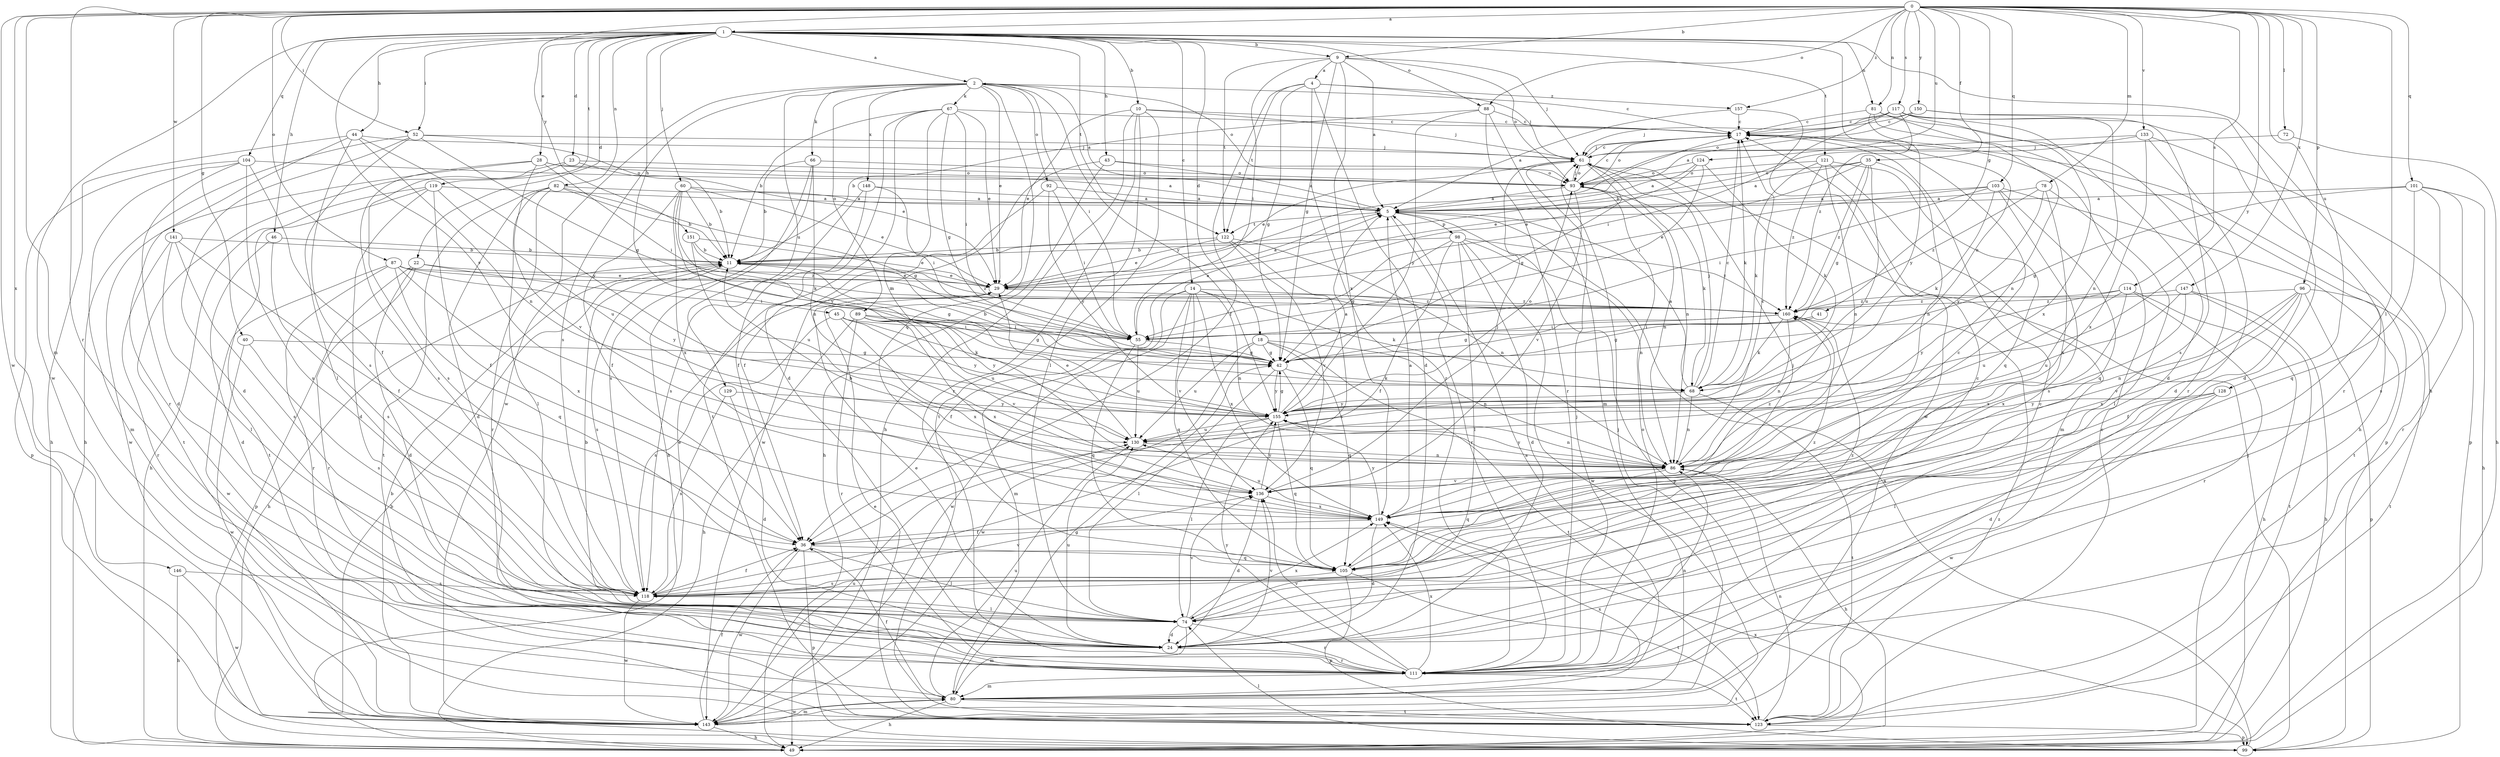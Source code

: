 strict digraph  {
0;
1;
2;
4;
5;
9;
10;
11;
14;
17;
18;
22;
23;
24;
28;
29;
35;
36;
40;
41;
42;
43;
44;
45;
46;
49;
52;
55;
60;
61;
66;
67;
68;
72;
74;
78;
80;
81;
82;
86;
87;
88;
89;
92;
93;
96;
98;
99;
101;
103;
104;
105;
111;
114;
117;
118;
119;
121;
122;
123;
124;
128;
129;
130;
133;
136;
141;
143;
146;
147;
148;
149;
150;
151;
155;
157;
160;
0 -> 1  [label=a];
0 -> 9  [label=b];
0 -> 35  [label=f];
0 -> 40  [label=g];
0 -> 41  [label=g];
0 -> 52  [label=i];
0 -> 72  [label=l];
0 -> 74  [label=l];
0 -> 78  [label=m];
0 -> 80  [label=m];
0 -> 81  [label=n];
0 -> 87  [label=o];
0 -> 88  [label=o];
0 -> 96  [label=p];
0 -> 101  [label=q];
0 -> 103  [label=q];
0 -> 111  [label=r];
0 -> 114  [label=s];
0 -> 117  [label=s];
0 -> 124  [label=u];
0 -> 128  [label=u];
0 -> 133  [label=v];
0 -> 141  [label=w];
0 -> 143  [label=w];
0 -> 146  [label=x];
0 -> 147  [label=x];
0 -> 150  [label=y];
0 -> 151  [label=y];
0 -> 155  [label=y];
0 -> 157  [label=z];
1 -> 2  [label=a];
1 -> 9  [label=b];
1 -> 10  [label=b];
1 -> 14  [label=c];
1 -> 18  [label=d];
1 -> 22  [label=d];
1 -> 23  [label=d];
1 -> 28  [label=e];
1 -> 43  [label=h];
1 -> 44  [label=h];
1 -> 45  [label=h];
1 -> 46  [label=h];
1 -> 49  [label=h];
1 -> 52  [label=i];
1 -> 60  [label=j];
1 -> 81  [label=n];
1 -> 82  [label=n];
1 -> 86  [label=n];
1 -> 88  [label=o];
1 -> 104  [label=q];
1 -> 119  [label=t];
1 -> 121  [label=t];
1 -> 122  [label=t];
1 -> 136  [label=v];
1 -> 143  [label=w];
2 -> 17  [label=c];
2 -> 29  [label=e];
2 -> 55  [label=i];
2 -> 66  [label=k];
2 -> 67  [label=k];
2 -> 89  [label=o];
2 -> 92  [label=o];
2 -> 93  [label=o];
2 -> 105  [label=q];
2 -> 118  [label=s];
2 -> 129  [label=u];
2 -> 143  [label=w];
2 -> 148  [label=x];
2 -> 155  [label=y];
4 -> 24  [label=d];
4 -> 36  [label=f];
4 -> 42  [label=g];
4 -> 61  [label=j];
4 -> 111  [label=r];
4 -> 122  [label=t];
4 -> 157  [label=z];
5 -> 2  [label=a];
5 -> 98  [label=p];
5 -> 99  [label=p];
5 -> 111  [label=r];
5 -> 122  [label=t];
9 -> 4  [label=a];
9 -> 5  [label=a];
9 -> 42  [label=g];
9 -> 55  [label=i];
9 -> 61  [label=j];
9 -> 93  [label=o];
9 -> 122  [label=t];
9 -> 149  [label=x];
10 -> 17  [label=c];
10 -> 29  [label=e];
10 -> 49  [label=h];
10 -> 61  [label=j];
10 -> 74  [label=l];
10 -> 111  [label=r];
10 -> 123  [label=t];
11 -> 29  [label=e];
11 -> 42  [label=g];
11 -> 49  [label=h];
11 -> 118  [label=s];
11 -> 160  [label=z];
14 -> 36  [label=f];
14 -> 68  [label=k];
14 -> 80  [label=m];
14 -> 86  [label=n];
14 -> 105  [label=q];
14 -> 136  [label=v];
14 -> 143  [label=w];
14 -> 149  [label=x];
14 -> 160  [label=z];
17 -> 61  [label=j];
17 -> 68  [label=k];
17 -> 93  [label=o];
17 -> 99  [label=p];
18 -> 42  [label=g];
18 -> 86  [label=n];
18 -> 105  [label=q];
18 -> 123  [label=t];
18 -> 130  [label=u];
18 -> 143  [label=w];
22 -> 24  [label=d];
22 -> 29  [label=e];
22 -> 55  [label=i];
22 -> 99  [label=p];
22 -> 111  [label=r];
23 -> 11  [label=b];
23 -> 93  [label=o];
23 -> 118  [label=s];
23 -> 123  [label=t];
24 -> 29  [label=e];
24 -> 111  [label=r];
24 -> 130  [label=u];
24 -> 136  [label=v];
28 -> 5  [label=a];
28 -> 55  [label=i];
28 -> 93  [label=o];
28 -> 118  [label=s];
28 -> 136  [label=v];
28 -> 143  [label=w];
29 -> 5  [label=a];
29 -> 17  [label=c];
29 -> 160  [label=z];
35 -> 5  [label=a];
35 -> 29  [label=e];
35 -> 42  [label=g];
35 -> 86  [label=n];
35 -> 93  [label=o];
35 -> 130  [label=u];
35 -> 160  [label=z];
36 -> 74  [label=l];
36 -> 99  [label=p];
36 -> 105  [label=q];
36 -> 143  [label=w];
40 -> 42  [label=g];
40 -> 118  [label=s];
40 -> 143  [label=w];
41 -> 42  [label=g];
41 -> 55  [label=i];
42 -> 11  [label=b];
42 -> 68  [label=k];
42 -> 74  [label=l];
42 -> 105  [label=q];
42 -> 155  [label=y];
43 -> 5  [label=a];
43 -> 49  [label=h];
43 -> 93  [label=o];
43 -> 143  [label=w];
44 -> 49  [label=h];
44 -> 61  [label=j];
44 -> 86  [label=n];
44 -> 111  [label=r];
44 -> 118  [label=s];
44 -> 155  [label=y];
45 -> 55  [label=i];
45 -> 68  [label=k];
45 -> 118  [label=s];
45 -> 149  [label=x];
45 -> 155  [label=y];
46 -> 11  [label=b];
46 -> 24  [label=d];
46 -> 118  [label=s];
49 -> 149  [label=x];
52 -> 24  [label=d];
52 -> 29  [label=e];
52 -> 42  [label=g];
52 -> 49  [label=h];
52 -> 61  [label=j];
52 -> 74  [label=l];
55 -> 5  [label=a];
55 -> 42  [label=g];
55 -> 105  [label=q];
55 -> 130  [label=u];
60 -> 5  [label=a];
60 -> 11  [label=b];
60 -> 29  [label=e];
60 -> 36  [label=f];
60 -> 68  [label=k];
60 -> 149  [label=x];
60 -> 155  [label=y];
61 -> 17  [label=c];
61 -> 29  [label=e];
61 -> 42  [label=g];
61 -> 86  [label=n];
61 -> 93  [label=o];
66 -> 11  [label=b];
66 -> 49  [label=h];
66 -> 86  [label=n];
66 -> 93  [label=o];
66 -> 118  [label=s];
67 -> 11  [label=b];
67 -> 17  [label=c];
67 -> 24  [label=d];
67 -> 29  [label=e];
67 -> 42  [label=g];
67 -> 55  [label=i];
67 -> 86  [label=n];
67 -> 123  [label=t];
68 -> 5  [label=a];
68 -> 17  [label=c];
68 -> 61  [label=j];
68 -> 86  [label=n];
68 -> 123  [label=t];
68 -> 155  [label=y];
72 -> 49  [label=h];
72 -> 61  [label=j];
74 -> 11  [label=b];
74 -> 17  [label=c];
74 -> 24  [label=d];
74 -> 80  [label=m];
74 -> 111  [label=r];
74 -> 136  [label=v];
74 -> 149  [label=x];
78 -> 5  [label=a];
78 -> 74  [label=l];
78 -> 149  [label=x];
78 -> 155  [label=y];
78 -> 160  [label=z];
80 -> 5  [label=a];
80 -> 36  [label=f];
80 -> 42  [label=g];
80 -> 49  [label=h];
80 -> 61  [label=j];
80 -> 123  [label=t];
80 -> 130  [label=u];
80 -> 143  [label=w];
80 -> 149  [label=x];
81 -> 17  [label=c];
81 -> 49  [label=h];
81 -> 86  [label=n];
81 -> 111  [label=r];
81 -> 155  [label=y];
82 -> 5  [label=a];
82 -> 11  [label=b];
82 -> 24  [label=d];
82 -> 42  [label=g];
82 -> 74  [label=l];
82 -> 111  [label=r];
82 -> 123  [label=t];
86 -> 17  [label=c];
86 -> 49  [label=h];
86 -> 105  [label=q];
86 -> 136  [label=v];
86 -> 155  [label=y];
87 -> 29  [label=e];
87 -> 105  [label=q];
87 -> 111  [label=r];
87 -> 143  [label=w];
87 -> 149  [label=x];
87 -> 155  [label=y];
87 -> 160  [label=z];
88 -> 11  [label=b];
88 -> 17  [label=c];
88 -> 80  [label=m];
88 -> 111  [label=r];
88 -> 155  [label=y];
89 -> 42  [label=g];
89 -> 49  [label=h];
89 -> 55  [label=i];
89 -> 111  [label=r];
89 -> 130  [label=u];
89 -> 136  [label=v];
89 -> 149  [label=x];
89 -> 155  [label=y];
92 -> 5  [label=a];
92 -> 36  [label=f];
92 -> 55  [label=i];
92 -> 155  [label=y];
93 -> 5  [label=a];
93 -> 17  [label=c];
93 -> 61  [label=j];
93 -> 68  [label=k];
93 -> 86  [label=n];
93 -> 136  [label=v];
96 -> 36  [label=f];
96 -> 86  [label=n];
96 -> 99  [label=p];
96 -> 123  [label=t];
96 -> 136  [label=v];
96 -> 149  [label=x];
96 -> 160  [label=z];
98 -> 11  [label=b];
98 -> 24  [label=d];
98 -> 36  [label=f];
98 -> 42  [label=g];
98 -> 74  [label=l];
98 -> 86  [label=n];
98 -> 143  [label=w];
98 -> 160  [label=z];
99 -> 5  [label=a];
99 -> 11  [label=b];
99 -> 61  [label=j];
99 -> 74  [label=l];
101 -> 5  [label=a];
101 -> 42  [label=g];
101 -> 49  [label=h];
101 -> 105  [label=q];
101 -> 111  [label=r];
101 -> 118  [label=s];
103 -> 5  [label=a];
103 -> 29  [label=e];
103 -> 55  [label=i];
103 -> 68  [label=k];
103 -> 105  [label=q];
103 -> 118  [label=s];
103 -> 123  [label=t];
104 -> 24  [label=d];
104 -> 36  [label=f];
104 -> 80  [label=m];
104 -> 93  [label=o];
104 -> 99  [label=p];
104 -> 118  [label=s];
105 -> 17  [label=c];
105 -> 61  [label=j];
105 -> 99  [label=p];
105 -> 118  [label=s];
105 -> 123  [label=t];
105 -> 160  [label=z];
111 -> 17  [label=c];
111 -> 61  [label=j];
111 -> 80  [label=m];
111 -> 86  [label=n];
111 -> 93  [label=o];
111 -> 123  [label=t];
111 -> 136  [label=v];
111 -> 149  [label=x];
111 -> 155  [label=y];
114 -> 49  [label=h];
114 -> 111  [label=r];
114 -> 130  [label=u];
114 -> 149  [label=x];
114 -> 155  [label=y];
114 -> 160  [label=z];
117 -> 17  [label=c];
117 -> 24  [label=d];
117 -> 55  [label=i];
117 -> 93  [label=o];
117 -> 111  [label=r];
117 -> 118  [label=s];
117 -> 149  [label=x];
117 -> 160  [label=z];
118 -> 29  [label=e];
118 -> 36  [label=f];
118 -> 74  [label=l];
118 -> 136  [label=v];
118 -> 143  [label=w];
118 -> 160  [label=z];
119 -> 5  [label=a];
119 -> 24  [label=d];
119 -> 36  [label=f];
119 -> 49  [label=h];
119 -> 123  [label=t];
119 -> 130  [label=u];
121 -> 68  [label=k];
121 -> 80  [label=m];
121 -> 86  [label=n];
121 -> 93  [label=o];
121 -> 105  [label=q];
121 -> 160  [label=z];
122 -> 11  [label=b];
122 -> 29  [label=e];
122 -> 86  [label=n];
122 -> 118  [label=s];
122 -> 136  [label=v];
123 -> 17  [label=c];
123 -> 29  [label=e];
123 -> 86  [label=n];
123 -> 99  [label=p];
123 -> 160  [label=z];
124 -> 5  [label=a];
124 -> 29  [label=e];
124 -> 55  [label=i];
124 -> 68  [label=k];
124 -> 93  [label=o];
128 -> 24  [label=d];
128 -> 74  [label=l];
128 -> 143  [label=w];
128 -> 155  [label=y];
129 -> 24  [label=d];
129 -> 118  [label=s];
129 -> 155  [label=y];
130 -> 29  [label=e];
130 -> 86  [label=n];
133 -> 11  [label=b];
133 -> 24  [label=d];
133 -> 61  [label=j];
133 -> 99  [label=p];
133 -> 149  [label=x];
136 -> 11  [label=b];
136 -> 24  [label=d];
136 -> 61  [label=j];
136 -> 149  [label=x];
136 -> 155  [label=y];
136 -> 160  [label=z];
141 -> 11  [label=b];
141 -> 36  [label=f];
141 -> 74  [label=l];
141 -> 111  [label=r];
141 -> 118  [label=s];
143 -> 11  [label=b];
143 -> 36  [label=f];
143 -> 49  [label=h];
143 -> 80  [label=m];
143 -> 130  [label=u];
146 -> 49  [label=h];
146 -> 118  [label=s];
146 -> 143  [label=w];
147 -> 49  [label=h];
147 -> 123  [label=t];
147 -> 130  [label=u];
147 -> 149  [label=x];
147 -> 160  [label=z];
148 -> 5  [label=a];
148 -> 36  [label=f];
148 -> 55  [label=i];
148 -> 118  [label=s];
149 -> 5  [label=a];
149 -> 24  [label=d];
149 -> 36  [label=f];
149 -> 130  [label=u];
149 -> 155  [label=y];
150 -> 5  [label=a];
150 -> 17  [label=c];
150 -> 24  [label=d];
150 -> 61  [label=j];
150 -> 86  [label=n];
151 -> 11  [label=b];
151 -> 29  [label=e];
151 -> 130  [label=u];
151 -> 160  [label=z];
155 -> 5  [label=a];
155 -> 42  [label=g];
155 -> 74  [label=l];
155 -> 86  [label=n];
155 -> 93  [label=o];
155 -> 105  [label=q];
155 -> 130  [label=u];
157 -> 5  [label=a];
157 -> 17  [label=c];
157 -> 143  [label=w];
160 -> 42  [label=g];
160 -> 55  [label=i];
160 -> 68  [label=k];
160 -> 86  [label=n];
}
